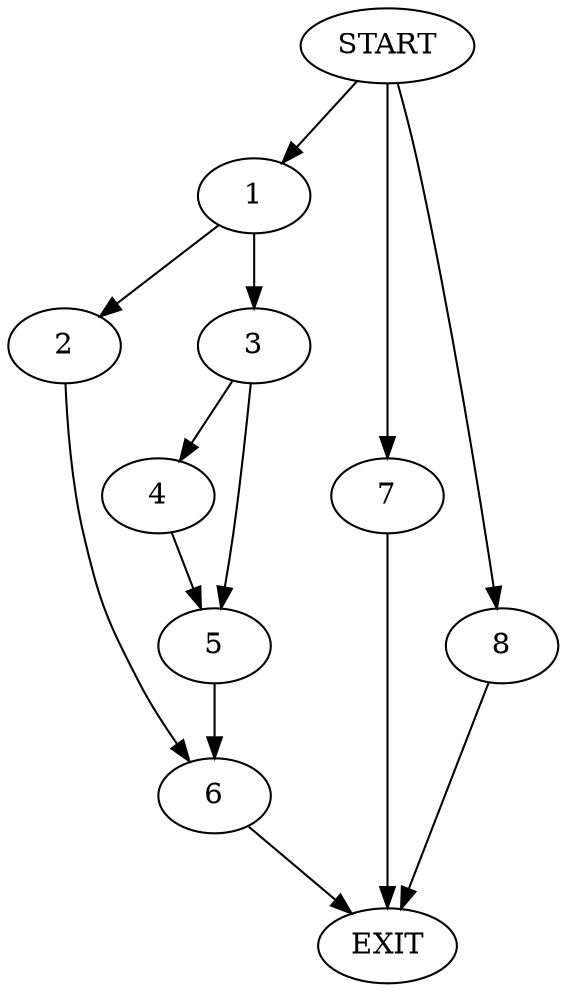 digraph {
0 [label="START"]
9 [label="EXIT"]
0 -> 1
1 -> 2
1 -> 3
3 -> 4
3 -> 5
2 -> 6
6 -> 9
0 -> 7
7 -> 9
5 -> 6
4 -> 5
0 -> 8
8 -> 9
}
